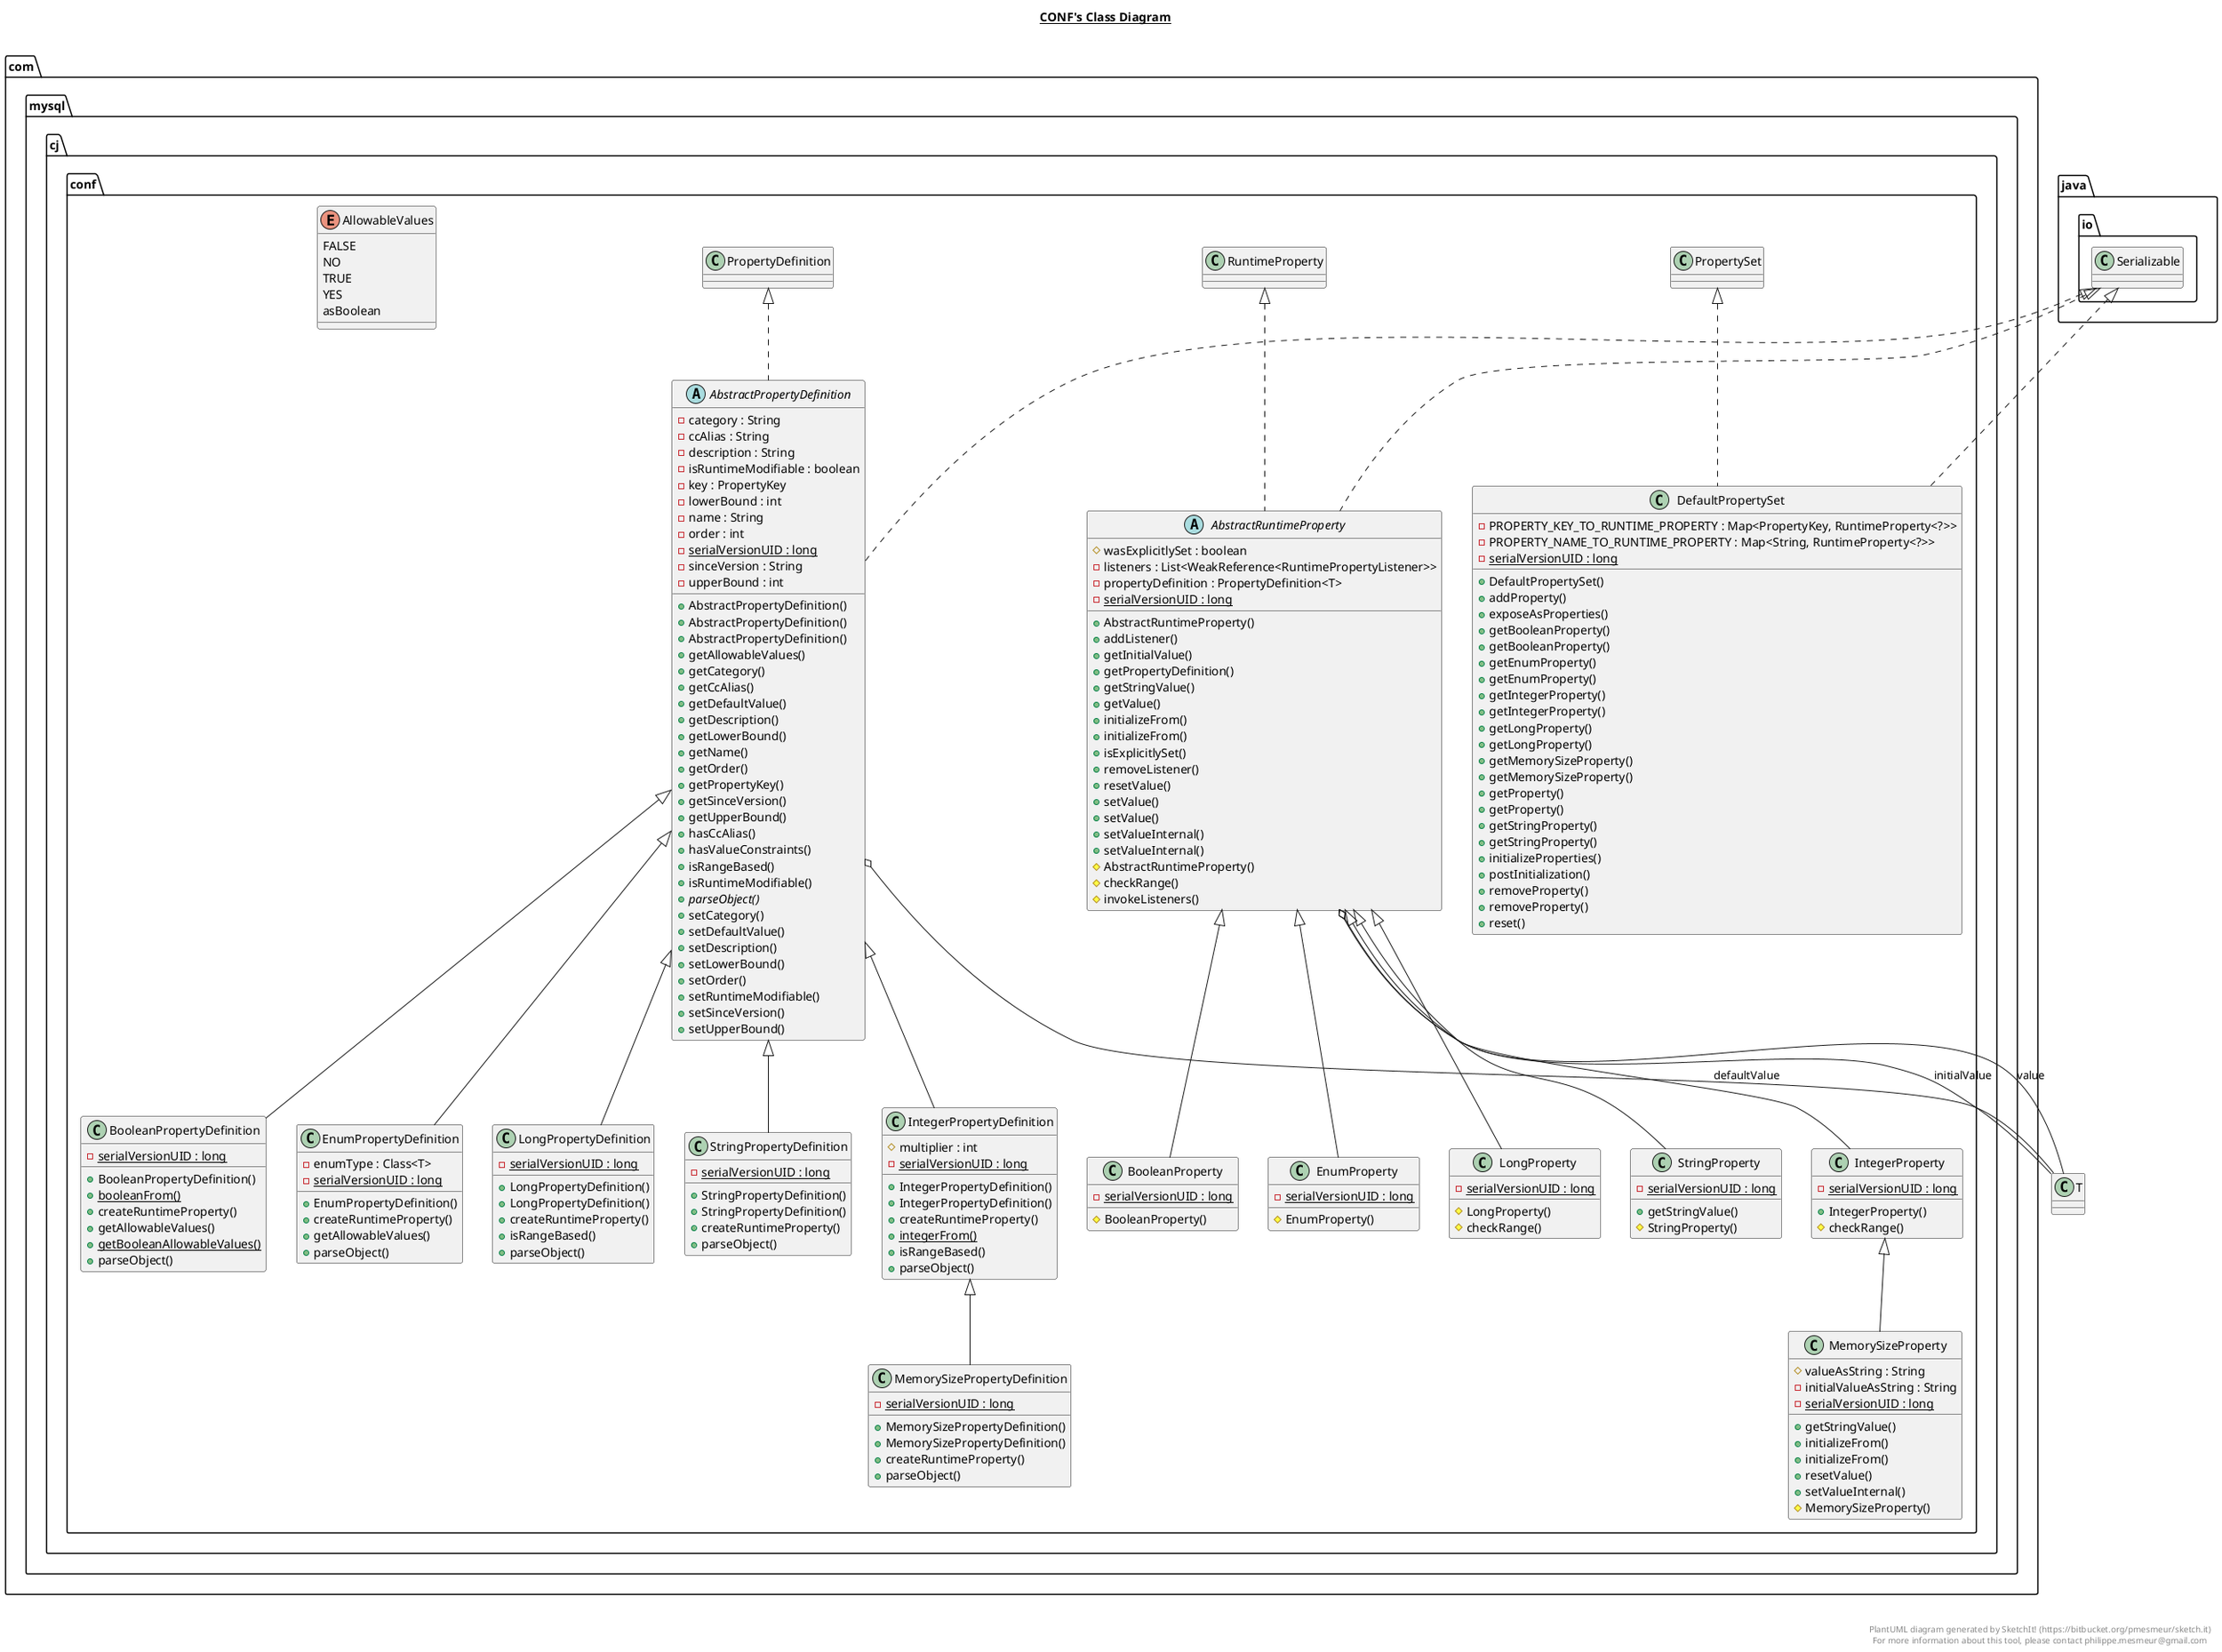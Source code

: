 @startuml

title __CONF's Class Diagram__\n

  namespace com.mysql.cj {
    namespace conf {
      abstract class com.mysql.cj.conf.AbstractPropertyDefinition {
          - category : String
          - ccAlias : String
          - description : String
          - isRuntimeModifiable : boolean
          - key : PropertyKey
          - lowerBound : int
          - name : String
          - order : int
          {static} - serialVersionUID : long
          - sinceVersion : String
          - upperBound : int
          + AbstractPropertyDefinition()
          + AbstractPropertyDefinition()
          + AbstractPropertyDefinition()
          + getAllowableValues()
          + getCategory()
          + getCcAlias()
          + getDefaultValue()
          + getDescription()
          + getLowerBound()
          + getName()
          + getOrder()
          + getPropertyKey()
          + getSinceVersion()
          + getUpperBound()
          + hasCcAlias()
          + hasValueConstraints()
          + isRangeBased()
          + isRuntimeModifiable()
          {abstract} + parseObject()
          + setCategory()
          + setDefaultValue()
          + setDescription()
          + setLowerBound()
          + setOrder()
          + setRuntimeModifiable()
          + setSinceVersion()
          + setUpperBound()
      }
    }
  }
  

  namespace com.mysql.cj {
    namespace conf {
      abstract class com.mysql.cj.conf.AbstractRuntimeProperty {
          # wasExplicitlySet : boolean
          - listeners : List<WeakReference<RuntimePropertyListener>>
          - propertyDefinition : PropertyDefinition<T>
          {static} - serialVersionUID : long
          + AbstractRuntimeProperty()
          + addListener()
          + getInitialValue()
          + getPropertyDefinition()
          + getStringValue()
          + getValue()
          + initializeFrom()
          + initializeFrom()
          + isExplicitlySet()
          + removeListener()
          + resetValue()
          + setValue()
          + setValue()
          + setValueInternal()
          + setValueInternal()
          # AbstractRuntimeProperty()
          # checkRange()
          # invokeListeners()
      }
    }
  }
  

  namespace com.mysql.cj {
    namespace conf {
      class com.mysql.cj.conf.BooleanProperty {
          {static} - serialVersionUID : long
          # BooleanProperty()
      }
    }
  }
  

  namespace com.mysql.cj {
    namespace conf {
      class com.mysql.cj.conf.BooleanPropertyDefinition {
          {static} - serialVersionUID : long
          + BooleanPropertyDefinition()
          {static} + booleanFrom()
          + createRuntimeProperty()
          + getAllowableValues()
          {static} + getBooleanAllowableValues()
          + parseObject()
      }
    }
  }
  

  namespace com.mysql.cj {
    namespace conf {
      enum AllowableValues {
        FALSE
        NO
        TRUE
        YES
        asBoolean
      }
    }
  }
  

  namespace com.mysql.cj {
    namespace conf {
      class com.mysql.cj.conf.DefaultPropertySet {
          - PROPERTY_KEY_TO_RUNTIME_PROPERTY : Map<PropertyKey, RuntimeProperty<?>>
          - PROPERTY_NAME_TO_RUNTIME_PROPERTY : Map<String, RuntimeProperty<?>>
          {static} - serialVersionUID : long
          + DefaultPropertySet()
          + addProperty()
          + exposeAsProperties()
          + getBooleanProperty()
          + getBooleanProperty()
          + getEnumProperty()
          + getEnumProperty()
          + getIntegerProperty()
          + getIntegerProperty()
          + getLongProperty()
          + getLongProperty()
          + getMemorySizeProperty()
          + getMemorySizeProperty()
          + getProperty()
          + getProperty()
          + getStringProperty()
          + getStringProperty()
          + initializeProperties()
          + postInitialization()
          + removeProperty()
          + removeProperty()
          + reset()
      }
    }
  }
  

  namespace com.mysql.cj {
    namespace conf {
      class com.mysql.cj.conf.EnumProperty {
          {static} - serialVersionUID : long
          # EnumProperty()
      }
    }
  }
  

  namespace com.mysql.cj {
    namespace conf {
      class com.mysql.cj.conf.EnumPropertyDefinition {
          - enumType : Class<T>
          {static} - serialVersionUID : long
          + EnumPropertyDefinition()
          + createRuntimeProperty()
          + getAllowableValues()
          + parseObject()
      }
    }
  }
  

  namespace com.mysql.cj {
    namespace conf {
      class com.mysql.cj.conf.IntegerProperty {
          {static} - serialVersionUID : long
          + IntegerProperty()
          # checkRange()
      }
    }
  }
  

  namespace com.mysql.cj {
    namespace conf {
      class com.mysql.cj.conf.IntegerPropertyDefinition {
          # multiplier : int
          {static} - serialVersionUID : long
          + IntegerPropertyDefinition()
          + IntegerPropertyDefinition()
          + createRuntimeProperty()
          {static} + integerFrom()
          + isRangeBased()
          + parseObject()
      }
    }
  }
  

  namespace com.mysql.cj {
    namespace conf {
      class com.mysql.cj.conf.LongProperty {
          {static} - serialVersionUID : long
          # LongProperty()
          # checkRange()
      }
    }
  }
  

  namespace com.mysql.cj {
    namespace conf {
      class com.mysql.cj.conf.LongPropertyDefinition {
          {static} - serialVersionUID : long
          + LongPropertyDefinition()
          + LongPropertyDefinition()
          + createRuntimeProperty()
          + isRangeBased()
          + parseObject()
      }
    }
  }
  

  namespace com.mysql.cj {
    namespace conf {
      class com.mysql.cj.conf.MemorySizeProperty {
          # valueAsString : String
          - initialValueAsString : String
          {static} - serialVersionUID : long
          + getStringValue()
          + initializeFrom()
          + initializeFrom()
          + resetValue()
          + setValueInternal()
          # MemorySizeProperty()
      }
    }
  }
  

  namespace com.mysql.cj {
    namespace conf {
      class com.mysql.cj.conf.MemorySizePropertyDefinition {
          {static} - serialVersionUID : long
          + MemorySizePropertyDefinition()
          + MemorySizePropertyDefinition()
          + createRuntimeProperty()
          + parseObject()
      }
    }
  }
  

  namespace com.mysql.cj {
    namespace conf {
      class com.mysql.cj.conf.StringProperty {
          {static} - serialVersionUID : long
          + getStringValue()
          # StringProperty()
      }
    }
  }
  

  namespace com.mysql.cj {
    namespace conf {
      class com.mysql.cj.conf.StringPropertyDefinition {
          {static} - serialVersionUID : long
          + StringPropertyDefinition()
          + StringPropertyDefinition()
          + createRuntimeProperty()
          + parseObject()
      }
    }
  }
  

  com.mysql.cj.conf.AbstractPropertyDefinition .up.|> com.mysql.cj.conf.PropertyDefinition
  com.mysql.cj.conf.AbstractPropertyDefinition .up.|> java.io.Serializable
  com.mysql.cj.conf.AbstractPropertyDefinition o-- T : defaultValue
  com.mysql.cj.conf.AbstractRuntimeProperty .up.|> com.mysql.cj.conf.RuntimeProperty
  com.mysql.cj.conf.AbstractRuntimeProperty .up.|> java.io.Serializable
  com.mysql.cj.conf.AbstractRuntimeProperty o-- T : initialValue
  com.mysql.cj.conf.AbstractRuntimeProperty o-- T : value
  com.mysql.cj.conf.BooleanProperty -up-|> com.mysql.cj.conf.AbstractRuntimeProperty
  com.mysql.cj.conf.BooleanPropertyDefinition -up-|> com.mysql.cj.conf.AbstractPropertyDefinition
  com.mysql.cj.conf.BooleanPropertyDefinition +-down- com.mysql.cj.conf.BooleanPropertyDefinition.AllowableValues
  com.mysql.cj.conf.DefaultPropertySet .up.|> com.mysql.cj.conf.PropertySet
  com.mysql.cj.conf.DefaultPropertySet .up.|> java.io.Serializable
  com.mysql.cj.conf.EnumProperty -up-|> com.mysql.cj.conf.AbstractRuntimeProperty
  com.mysql.cj.conf.EnumPropertyDefinition -up-|> com.mysql.cj.conf.AbstractPropertyDefinition
  com.mysql.cj.conf.IntegerProperty -up-|> com.mysql.cj.conf.AbstractRuntimeProperty
  com.mysql.cj.conf.IntegerPropertyDefinition -up-|> com.mysql.cj.conf.AbstractPropertyDefinition
  com.mysql.cj.conf.LongProperty -up-|> com.mysql.cj.conf.AbstractRuntimeProperty
  com.mysql.cj.conf.LongPropertyDefinition -up-|> com.mysql.cj.conf.AbstractPropertyDefinition
  com.mysql.cj.conf.MemorySizeProperty -up-|> com.mysql.cj.conf.IntegerProperty
  com.mysql.cj.conf.MemorySizePropertyDefinition -up-|> com.mysql.cj.conf.IntegerPropertyDefinition
  com.mysql.cj.conf.StringProperty -up-|> com.mysql.cj.conf.AbstractRuntimeProperty
  com.mysql.cj.conf.StringPropertyDefinition -up-|> com.mysql.cj.conf.AbstractPropertyDefinition


right footer


PlantUML diagram generated by SketchIt! (https://bitbucket.org/pmesmeur/sketch.it)
For more information about this tool, please contact philippe.mesmeur@gmail.com
endfooter

@enduml
